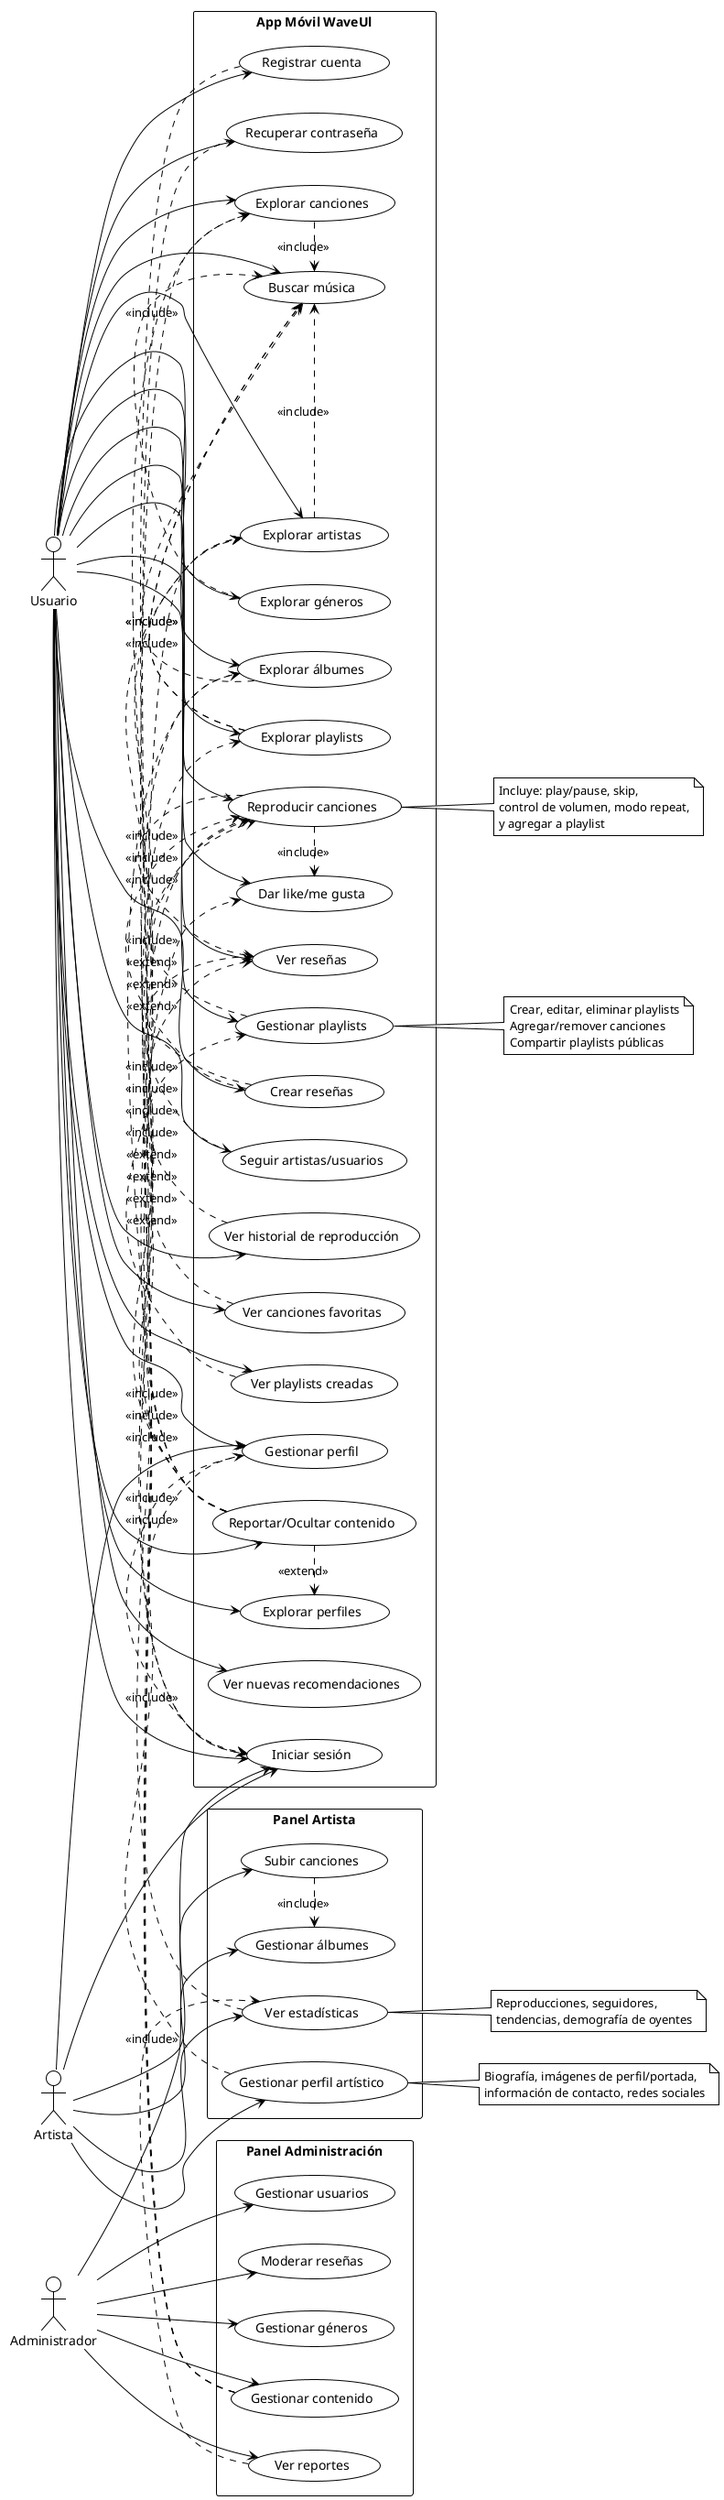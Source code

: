 @startuml
!theme plain

left to right direction

actor "Usuario" as User
actor "Artista" as Artist
actor "Administrador" as Admin

rectangle "App Móvil WaveUl" {
  ' Autenticación y perfil
  usecase "Registrar cuenta" as UC1
  usecase "Iniciar sesión" as UC2
  usecase "Recuperar contraseña" as UC3
  usecase "Gestionar perfil" as UC4
  
  ' Exploración y descubrimiento
  usecase "Explorar canciones" as UC5
  usecase "Buscar música" as UC6
  usecase "Explorar artistas" as UC7
  usecase "Explorar géneros" as UC8
  usecase "Explorar álbumes" as UC9
  usecase "Explorar playlists" as UC27
  usecase "Explorar perfiles" as UC28
  
  ' Reproducción e interacción
  usecase "Reproducir canciones" as UC10
  usecase "Gestionar playlists" as UC11
  usecase "Dar like/me gusta" as UC12
  usecase "Crear reseñas" as UC13
  usecase "Ver reseñas" as UC31
  usecase "Seguir artistas/usuarios" as UC14  
  usecase "Reportar/Ocultar contenido" as UC29
  
  ' Biblioteca personal
  usecase "Ver historial de reproducción" as UC15
  usecase "Ver canciones favoritas" as UC16
  usecase "Ver playlists creadas" as UC17
  usecase "Ver nuevas recomendaciones" as UC30
}

rectangle "Panel Artista" {
  usecase "Gestionar perfil artístico" as UC18
  usecase "Subir canciones" as UC19
  usecase "Gestionar álbumes" as UC20
  usecase "Ver estadísticas" as UC21
}

rectangle "Panel Administración" {
  usecase "Gestionar usuarios" as UC22
  usecase "Gestionar contenido" as UC23
  usecase "Moderar reseñas" as UC24
  usecase "Gestionar géneros" as UC25
  usecase "Ver reportes" as UC26
}

' Relaciones del Usuario
User --> UC1
User --> UC2
User --> UC3
User --> UC4
User --> UC5
User --> UC6
User --> UC7
User --> UC8
User --> UC9
User --> UC10
User --> UC11
User --> UC12
User --> UC13
User --> UC14
User --> UC15
User --> UC16
User --> UC17
User --> UC27
User --> UC28
User --> UC29
User --> UC30
User --> UC31

' Relaciones del Artista
Artist --> UC2
Artist --> UC4
Artist --> UC18
Artist --> UC19
Artist --> UC20
Artist --> UC21

' Relaciones del Administrador
Admin --> UC2
Admin --> UC22
Admin --> UC23
Admin --> UC24
Admin --> UC25
Admin --> UC26

' Relaciones de inclusión/extensión
UC1 .> UC2 : <<include>>
UC3 .> UC2 : <<extend>>
UC4 .> UC2 : <<include>>
UC5 .> UC6 : <<include>>
UC7 .> UC6 : <<include>>
UC8 .> UC6 : <<include>>
UC9 .> UC6 : <<include>>
UC27 .> UC6 : <<include>>
UC27 .> UC6 : <<include>>
UC10 .> UC12 : <<include>>
UC10 .> UC31 : <<include>>
UC11 .> UC10 : <<include>>
UC13 .> UC10 : <<include>>
UC13 .> UC31 : <<extend>>
UC14 .> UC7 : <<include>>
UC15 .> UC10 : <<include>>
UC16 .> UC12 : <<include>>
UC17 .> UC11 : <<include>>
UC18 .> UC4 : <<include>>
UC19 .> UC20 : <<include>>
UC21 .> UC10 : <<include>>
UC23 .> UC7 : <<include>>
UC23 .> UC9 : <<include>>
UC23 .> UC5 : <<include>>
UC26 .> UC21 : <<include>>
UC29 .> UC5  : <<extend>> 
UC29 .> UC7 : <<extend>>
UC29 .> UC9  : <<extend>>
UC29 .> UC27  : <<extend>>
UC29 .> UC28  : <<extend>>
UC29 .> UC31  : <<extend>>

' Notas explicativas
note right of UC10
  Incluye: play/pause, skip,
  control de volumen, modo repeat,
  y agregar a playlist
end note

note right of UC11
  Crear, editar, eliminar playlists
  Agregar/remover canciones
  Compartir playlists públicas
end note

note right of UC18
  Biografía, imágenes de perfil/portada,
  información de contacto, redes sociales
end note

note right of UC21
  Reproducciones, seguidores,
  tendencias, demografía de oyentes
end note

@enduml